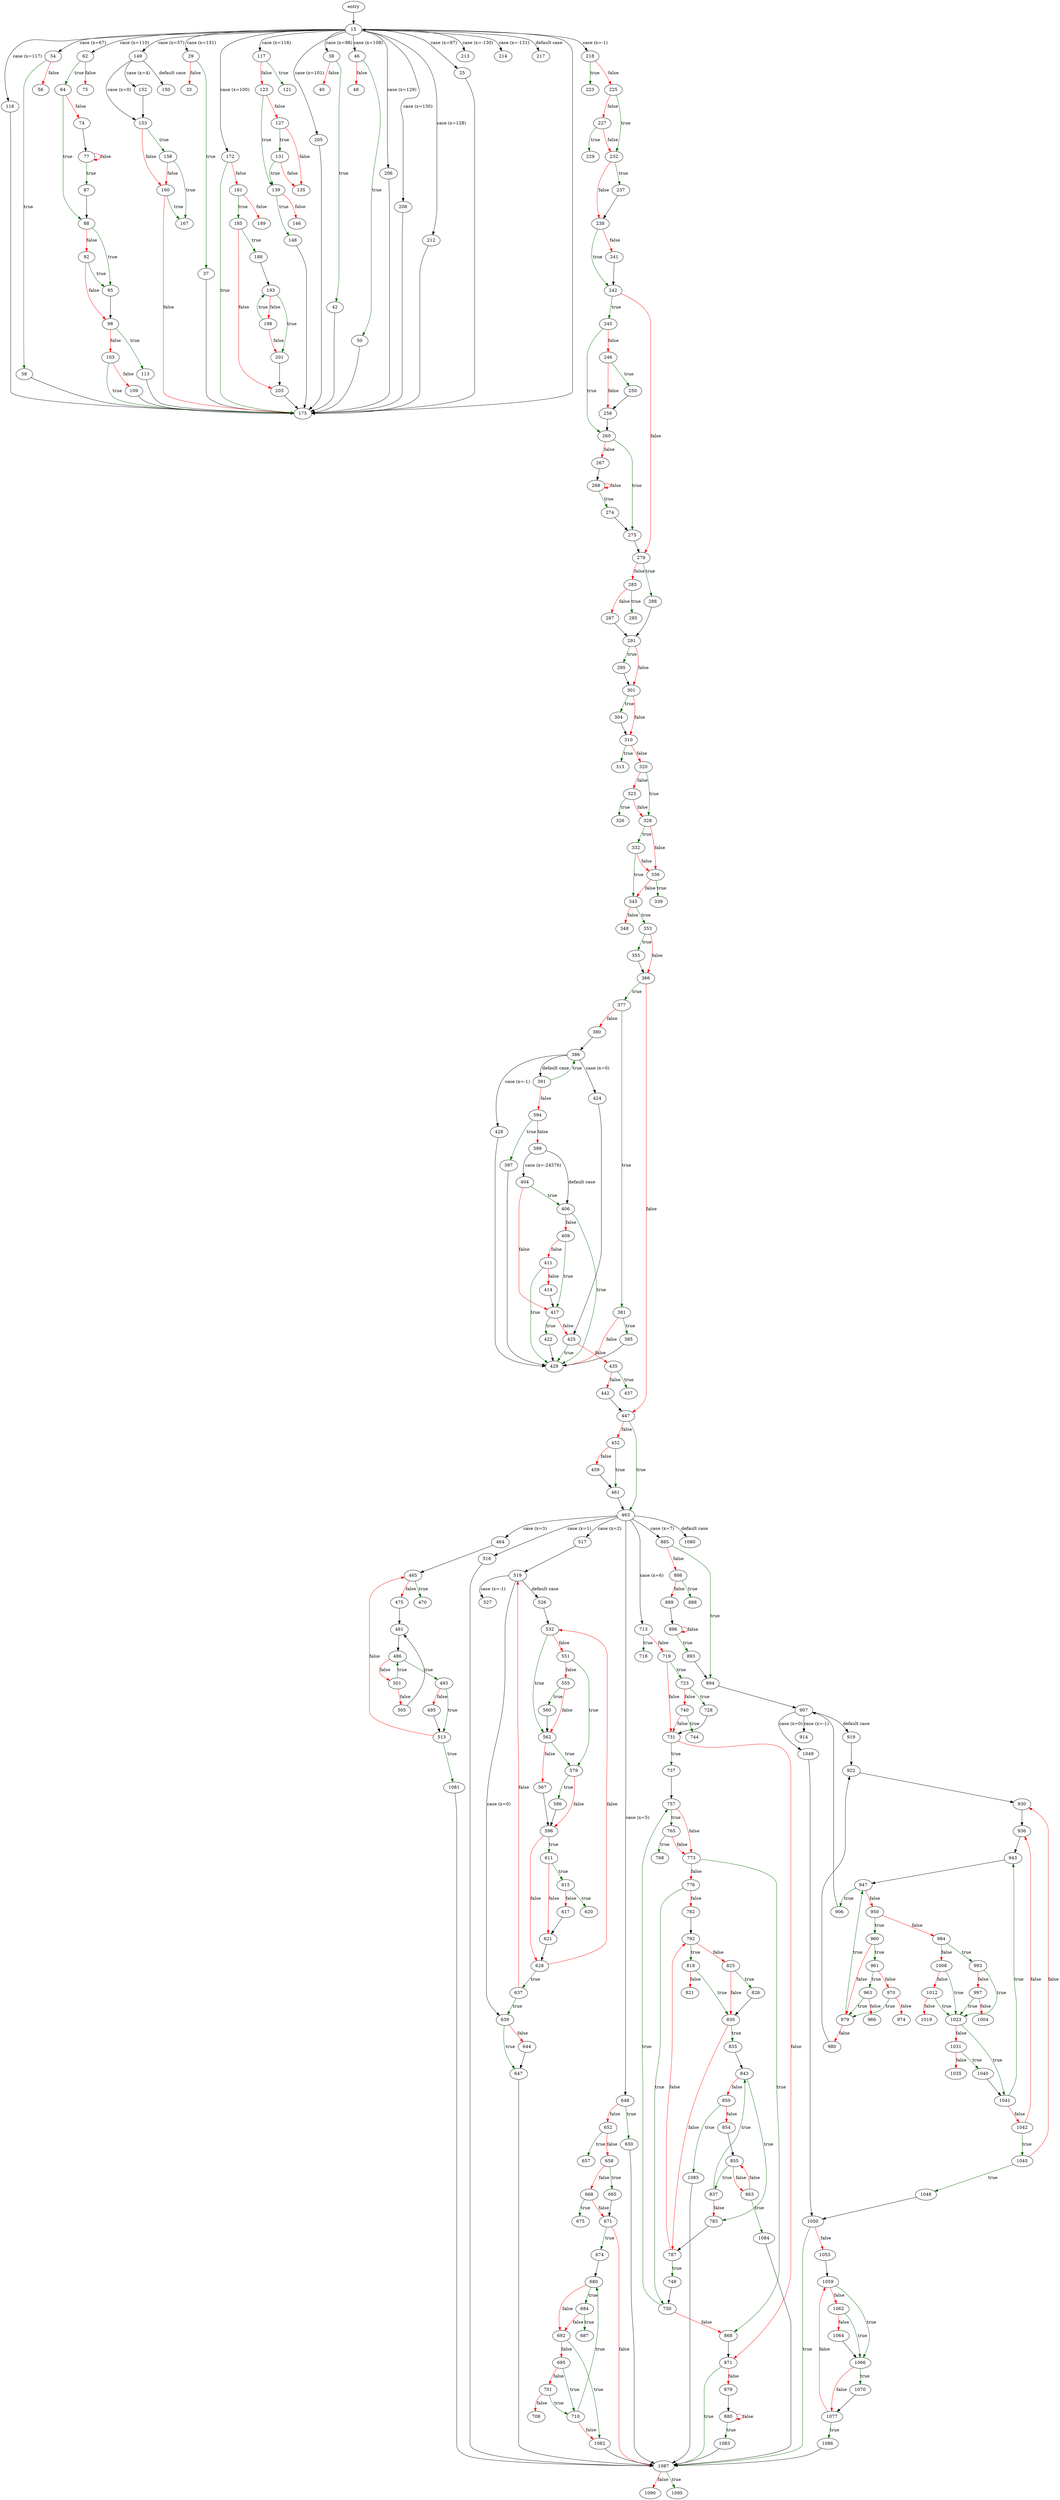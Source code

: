 digraph "main" {
	// Node definitions.
	2 [label=entry];
	15;
	25;
	29;
	33;
	37;
	38;
	40;
	42;
	46;
	48;
	50;
	54;
	56;
	58;
	62;
	64;
	74;
	75;
	77;
	87;
	88;
	92;
	95;
	98;
	103;
	109;
	113;
	116;
	117;
	121;
	123;
	127;
	131;
	135;
	139;
	146;
	148;
	149;
	150;
	152;
	153;
	158;
	160;
	167;
	172;
	175;
	181;
	185;
	188;
	189;
	193;
	198;
	201;
	203;
	205;
	206;
	208;
	212;
	213;
	214;
	217;
	218;
	223;
	225;
	227;
	229;
	232;
	237;
	238;
	241;
	242;
	245;
	246;
	250;
	258;
	260;
	267;
	268;
	274;
	275;
	279;
	283;
	285;
	287;
	288;
	291;
	295;
	301;
	304;
	310;
	313;
	320;
	323;
	326;
	328;
	332;
	336;
	339;
	345;
	348;
	353;
	355;
	366;
	377;
	380;
	381;
	385;
	386;
	391;
	394;
	397;
	399;
	404;
	406;
	409;
	411;
	414;
	417;
	422;
	424;
	425;
	428;
	429;
	435;
	437;
	442;
	447;
	452;
	459;
	461;
	463;
	464;
	465;
	470;
	475;
	481;
	486;
	493;
	495;
	501;
	505;
	513;
	516;
	517;
	519;
	526;
	527;
	532;
	551;
	555;
	560;
	562;
	567;
	579;
	586;
	596;
	611;
	615;
	617;
	620;
	621;
	628;
	637;
	639;
	644;
	647;
	648;
	650;
	652;
	657;
	658;
	665;
	668;
	671;
	674;
	675;
	680;
	684;
	687;
	692;
	695;
	701;
	708;
	710;
	713;
	718;
	719;
	723;
	728;
	731;
	737;
	740;
	744;
	749;
	750;
	757;
	765;
	768;
	773;
	776;
	782;
	783;
	787;
	792;
	818;
	821;
	825;
	826;
	830;
	835;
	837;
	843;
	850;
	854;
	855;
	863;
	868;
	871;
	879;
	880;
	885;
	886;
	888;
	889;
	893;
	894;
	896;
	906;
	907;
	914;
	919;
	922;
	930;
	936;
	943;
	947;
	950;
	960;
	961;
	963;
	966;
	970;
	974;
	979;
	980;
	984;
	993;
	997;
	1004;
	1008;
	1012;
	1019;
	1023;
	1031;
	1035;
	1040;
	1041;
	1042;
	1045;
	1048;
	1049;
	1050;
	1053;
	1059;
	1062;
	1064;
	1066;
	1070;
	1077;
	1080;
	1081;
	1082;
	1083;
	1084;
	1085;
	1086;
	1087;
	1090;
	1095;

	// Edge definitions.
	2 -> 15;
	15 -> 25 [label="case (x=97)"];
	15 -> 29 [label="case (x=131)"];
	15 -> 38 [label="case (x=98)"];
	15 -> 46 [label="case (x=108)"];
	15 -> 54 [label="case (x=67)"];
	15 -> 62 [label="case (x=110)"];
	15 -> 116 [label="case (x=117)"];
	15 -> 117 [label="case (x=116)"];
	15 -> 149 [label="case (x=57)"];
	15 -> 172 [label="case (x=100)"];
	15 -> 205 [label="case (x=101)"];
	15 -> 206 [label="case (x=129)"];
	15 -> 208 [label="case (x=130)"];
	15 -> 212 [label="case (x=128)"];
	15 -> 213 [label="case (x=-130)"];
	15 -> 214 [label="case (x=-131)"];
	15 -> 217 [label="default case"];
	15 -> 218 [label="case (x=-1)"];
	25 -> 175;
	29 -> 33 [
		color=red
		label=false
	];
	29 -> 37 [
		color=darkgreen
		label=true
	];
	37 -> 175;
	38 -> 40 [
		color=red
		label=false
	];
	38 -> 42 [
		color=darkgreen
		label=true
	];
	42 -> 175;
	46 -> 48 [
		color=red
		label=false
	];
	46 -> 50 [
		color=darkgreen
		label=true
	];
	50 -> 175;
	54 -> 56 [
		color=red
		label=false
	];
	54 -> 58 [
		color=darkgreen
		label=true
	];
	58 -> 175;
	62 -> 64 [
		color=darkgreen
		label=true
	];
	62 -> 75 [
		color=red
		label=false
	];
	64 -> 74 [
		color=red
		label=false
	];
	64 -> 88 [
		color=darkgreen
		label=true
	];
	74 -> 77;
	77 -> 77 [
		color=red
		label=false
	];
	77 -> 87 [
		color=darkgreen
		label=true
	];
	87 -> 88;
	88 -> 92 [
		color=red
		label=false
	];
	88 -> 95 [
		color=darkgreen
		label=true
	];
	92 -> 95 [
		color=darkgreen
		label=true
	];
	92 -> 98 [
		color=red
		label=false
	];
	95 -> 98;
	98 -> 103 [
		color=red
		label=false
	];
	98 -> 113 [
		color=darkgreen
		label=true
	];
	103 -> 109 [
		color=red
		label=false
	];
	103 -> 175 [
		color=darkgreen
		label=true
	];
	109 -> 175;
	113 -> 175;
	116 -> 175;
	117 -> 121 [
		color=darkgreen
		label=true
	];
	117 -> 123 [
		color=red
		label=false
	];
	123 -> 127 [
		color=red
		label=false
	];
	123 -> 139 [
		color=darkgreen
		label=true
	];
	127 -> 131 [
		color=darkgreen
		label=true
	];
	127 -> 135 [
		color=red
		label=false
	];
	131 -> 135 [
		color=red
		label=false
	];
	131 -> 139 [
		color=darkgreen
		label=true
	];
	139 -> 146 [
		color=red
		label=false
	];
	139 -> 148 [
		color=darkgreen
		label=true
	];
	148 -> 175;
	149 -> 150 [label="default case"];
	149 -> 152 [label="case (x=4)"];
	149 -> 153 [label="case (x=0)"];
	152 -> 153;
	153 -> 158 [
		color=darkgreen
		label=true
	];
	153 -> 160 [
		color=red
		label=false
	];
	158 -> 160 [
		color=red
		label=false
	];
	158 -> 167 [
		color=darkgreen
		label=true
	];
	160 -> 167 [
		color=darkgreen
		label=true
	];
	160 -> 175 [
		color=red
		label=false
	];
	172 -> 175 [
		color=darkgreen
		label=true
	];
	172 -> 181 [
		color=red
		label=false
	];
	175 -> 15;
	181 -> 185 [
		color=darkgreen
		label=true
	];
	181 -> 189 [
		color=red
		label=false
	];
	185 -> 188 [
		color=darkgreen
		label=true
	];
	185 -> 203 [
		color=red
		label=false
	];
	188 -> 193;
	193 -> 198 [
		color=red
		label=false
	];
	193 -> 201 [
		color=darkgreen
		label=true
	];
	198 -> 193 [
		color=darkgreen
		label=true
	];
	198 -> 201 [
		color=red
		label=false
	];
	201 -> 203;
	203 -> 175;
	205 -> 175;
	206 -> 175;
	208 -> 175;
	212 -> 175;
	218 -> 223 [
		color=darkgreen
		label=true
	];
	218 -> 225 [
		color=red
		label=false
	];
	225 -> 227 [
		color=red
		label=false
	];
	225 -> 232 [
		color=darkgreen
		label=true
	];
	227 -> 229 [
		color=darkgreen
		label=true
	];
	227 -> 232 [
		color=red
		label=false
	];
	232 -> 237 [
		color=darkgreen
		label=true
	];
	232 -> 238 [
		color=red
		label=false
	];
	237 -> 238;
	238 -> 241 [
		color=red
		label=false
	];
	238 -> 242 [
		color=darkgreen
		label=true
	];
	241 -> 242;
	242 -> 245 [
		color=darkgreen
		label=true
	];
	242 -> 279 [
		color=red
		label=false
	];
	245 -> 246 [
		color=red
		label=false
	];
	245 -> 260 [
		color=darkgreen
		label=true
	];
	246 -> 250 [
		color=darkgreen
		label=true
	];
	246 -> 258 [
		color=red
		label=false
	];
	250 -> 258;
	258 -> 260;
	260 -> 267 [
		color=red
		label=false
	];
	260 -> 275 [
		color=darkgreen
		label=true
	];
	267 -> 268;
	268 -> 268 [
		color=red
		label=false
	];
	268 -> 274 [
		color=darkgreen
		label=true
	];
	274 -> 275;
	275 -> 279;
	279 -> 283 [
		color=red
		label=false
	];
	279 -> 288 [
		color=darkgreen
		label=true
	];
	283 -> 285 [
		color=darkgreen
		label=true
	];
	283 -> 287 [
		color=red
		label=false
	];
	287 -> 291;
	288 -> 291;
	291 -> 295 [
		color=darkgreen
		label=true
	];
	291 -> 301 [
		color=red
		label=false
	];
	295 -> 301;
	301 -> 304 [
		color=darkgreen
		label=true
	];
	301 -> 310 [
		color=red
		label=false
	];
	304 -> 310;
	310 -> 313 [
		color=darkgreen
		label=true
	];
	310 -> 320 [
		color=red
		label=false
	];
	320 -> 323 [
		color=red
		label=false
	];
	320 -> 328 [
		color=darkgreen
		label=true
	];
	323 -> 326 [
		color=darkgreen
		label=true
	];
	323 -> 328 [
		color=red
		label=false
	];
	328 -> 332 [
		color=darkgreen
		label=true
	];
	328 -> 336 [
		color=red
		label=false
	];
	332 -> 336 [
		color=red
		label=false
	];
	332 -> 345 [
		color=darkgreen
		label=true
	];
	336 -> 339 [
		color=darkgreen
		label=true
	];
	336 -> 345 [
		color=red
		label=false
	];
	345 -> 348 [
		color=red
		label=false
	];
	345 -> 353 [
		color=darkgreen
		label=true
	];
	353 -> 355 [
		color=darkgreen
		label=true
	];
	353 -> 366 [
		color=red
		label=false
	];
	355 -> 366;
	366 -> 377 [
		color=darkgreen
		label=true
	];
	366 -> 447 [
		color=red
		label=false
	];
	377 -> 380 [
		color=red
		label=false
	];
	377 -> 381 [
		color=darkgreen
		label=true
	];
	380 -> 386;
	381 -> 385 [
		color=darkgreen
		label=true
	];
	381 -> 429 [
		color=red
		label=false
	];
	385 -> 429;
	386 -> 391 [label="default case"];
	386 -> 424 [label="case (x=0)"];
	386 -> 428 [label="case (x=-1)"];
	391 -> 386 [
		color=darkgreen
		label=true
	];
	391 -> 394 [
		color=red
		label=false
	];
	394 -> 397 [
		color=darkgreen
		label=true
	];
	394 -> 399 [
		color=red
		label=false
	];
	397 -> 429;
	399 -> 404 [label="case (x=-24576)"];
	399 -> 406 [label="default case"];
	404 -> 406 [
		color=darkgreen
		label=true
	];
	404 -> 417 [
		color=red
		label=false
	];
	406 -> 409 [
		color=red
		label=false
	];
	406 -> 429 [
		color=darkgreen
		label=true
	];
	409 -> 411 [
		color=red
		label=false
	];
	409 -> 417 [
		color=darkgreen
		label=true
	];
	411 -> 414 [
		color=red
		label=false
	];
	411 -> 429 [
		color=darkgreen
		label=true
	];
	414 -> 417;
	417 -> 422 [
		color=darkgreen
		label=true
	];
	417 -> 425 [
		color=red
		label=false
	];
	422 -> 429;
	424 -> 425;
	425 -> 429 [
		color=darkgreen
		label=true
	];
	425 -> 435 [
		color=red
		label=false
	];
	428 -> 429;
	435 -> 437 [
		color=darkgreen
		label=true
	];
	435 -> 442 [
		color=red
		label=false
	];
	442 -> 447;
	447 -> 452 [
		color=red
		label=false
	];
	447 -> 463 [
		color=darkgreen
		label=true
	];
	452 -> 459 [
		color=red
		label=false
	];
	452 -> 461 [
		color=darkgreen
		label=true
	];
	459 -> 461;
	461 -> 463;
	463 -> 464 [label="case (x=3)"];
	463 -> 516 [label="case (x=1)"];
	463 -> 517 [label="case (x=2)"];
	463 -> 648 [label="case (x=5)"];
	463 -> 713 [label="case (x=6)"];
	463 -> 885 [label="case (x=7)"];
	463 -> 1080 [label="default case"];
	464 -> 465;
	465 -> 470 [
		color=darkgreen
		label=true
	];
	465 -> 475 [
		color=red
		label=false
	];
	475 -> 481;
	481 -> 486;
	486 -> 493 [
		color=darkgreen
		label=true
	];
	486 -> 501 [
		color=red
		label=false
	];
	493 -> 495 [
		color=red
		label=false
	];
	493 -> 513 [
		color=darkgreen
		label=true
	];
	495 -> 513;
	501 -> 486 [
		color=darkgreen
		label=true
	];
	501 -> 505 [
		color=red
		label=false
	];
	505 -> 481;
	513 -> 465 [
		color=red
		label=false
	];
	513 -> 1081 [
		color=darkgreen
		label=true
	];
	516 -> 1087;
	517 -> 519;
	519 -> 526 [label="default case"];
	519 -> 527 [label="case (x=-1)"];
	519 -> 639 [label="case (x=0)"];
	526 -> 532;
	532 -> 551 [
		color=red
		label=false
	];
	532 -> 562 [
		color=darkgreen
		label=true
	];
	551 -> 555 [
		color=red
		label=false
	];
	551 -> 579 [
		color=darkgreen
		label=true
	];
	555 -> 560 [
		color=darkgreen
		label=true
	];
	555 -> 562 [
		color=red
		label=false
	];
	560 -> 562;
	562 -> 567 [
		color=red
		label=false
	];
	562 -> 579 [
		color=darkgreen
		label=true
	];
	567 -> 596;
	579 -> 586 [
		color=darkgreen
		label=true
	];
	579 -> 596 [
		color=red
		label=false
	];
	586 -> 596;
	596 -> 611 [
		color=darkgreen
		label=true
	];
	596 -> 628 [
		color=red
		label=false
	];
	611 -> 615 [
		color=darkgreen
		label=true
	];
	611 -> 621 [
		color=red
		label=false
	];
	615 -> 617 [
		color=red
		label=false
	];
	615 -> 620 [
		color=darkgreen
		label=true
	];
	617 -> 621;
	621 -> 628;
	628 -> 532 [
		color=red
		label=false
	];
	628 -> 637 [
		color=darkgreen
		label=true
	];
	637 -> 519 [
		color=red
		label=false
	];
	637 -> 639 [
		color=darkgreen
		label=true
	];
	639 -> 644 [
		color=red
		label=false
	];
	639 -> 647 [
		color=darkgreen
		label=true
	];
	644 -> 647;
	647 -> 1087;
	648 -> 650 [
		color=darkgreen
		label=true
	];
	648 -> 652 [
		color=red
		label=false
	];
	650 -> 1087;
	652 -> 657 [
		color=darkgreen
		label=true
	];
	652 -> 658 [
		color=red
		label=false
	];
	658 -> 665 [
		color=darkgreen
		label=true
	];
	658 -> 668 [
		color=red
		label=false
	];
	665 -> 671;
	668 -> 671 [
		color=red
		label=false
	];
	668 -> 675 [
		color=darkgreen
		label=true
	];
	671 -> 674 [
		color=darkgreen
		label=true
	];
	671 -> 1087 [
		color=red
		label=false
	];
	674 -> 680;
	680 -> 684 [
		color=darkgreen
		label=true
	];
	680 -> 692 [
		color=red
		label=false
	];
	684 -> 687 [
		color=darkgreen
		label=true
	];
	684 -> 692 [
		color=red
		label=false
	];
	692 -> 695 [
		color=red
		label=false
	];
	692 -> 1082 [
		color=darkgreen
		label=true
	];
	695 -> 701 [
		color=red
		label=false
	];
	695 -> 710 [
		color=darkgreen
		label=true
	];
	701 -> 708 [
		color=red
		label=false
	];
	701 -> 710 [
		color=darkgreen
		label=true
	];
	710 -> 680 [
		color=darkgreen
		label=true
	];
	710 -> 1082 [
		color=red
		label=false
	];
	713 -> 718 [
		color=darkgreen
		label=true
	];
	713 -> 719 [
		color=red
		label=false
	];
	719 -> 723 [
		color=darkgreen
		label=true
	];
	719 -> 731 [
		color=red
		label=false
	];
	723 -> 728 [
		color=darkgreen
		label=true
	];
	723 -> 740 [
		color=red
		label=false
	];
	728 -> 731;
	731 -> 737 [
		color=darkgreen
		label=true
	];
	731 -> 871 [
		color=red
		label=false
	];
	737 -> 757;
	740 -> 731 [
		color=red
		label=false
	];
	740 -> 744 [
		color=darkgreen
		label=true
	];
	749 -> 750;
	750 -> 757 [
		color=darkgreen
		label=true
	];
	750 -> 868 [
		color=red
		label=false
	];
	757 -> 765 [
		color=darkgreen
		label=true
	];
	757 -> 773 [
		color=red
		label=false
	];
	765 -> 768 [
		color=darkgreen
		label=true
	];
	765 -> 773 [
		color=red
		label=false
	];
	773 -> 776 [
		color=red
		label=false
	];
	773 -> 868 [
		color=darkgreen
		label=true
	];
	776 -> 750 [
		color=darkgreen
		label=true
	];
	776 -> 782 [
		color=red
		label=false
	];
	782 -> 792;
	783 -> 787;
	787 -> 749 [
		color=darkgreen
		label=true
	];
	787 -> 792 [
		color=red
		label=false
	];
	792 -> 818 [
		color=darkgreen
		label=true
	];
	792 -> 825 [
		color=red
		label=false
	];
	818 -> 821 [
		color=red
		label=false
	];
	818 -> 830 [
		color=darkgreen
		label=true
	];
	825 -> 826 [
		color=darkgreen
		label=true
	];
	825 -> 830 [
		color=red
		label=false
	];
	826 -> 830;
	830 -> 787 [
		color=red
		label=false
	];
	830 -> 835 [
		color=darkgreen
		label=true
	];
	835 -> 843;
	837 -> 783 [
		color=red
		label=false
	];
	837 -> 843 [
		color=darkgreen
		label=true
	];
	843 -> 783 [
		color=darkgreen
		label=true
	];
	843 -> 850 [
		color=red
		label=false
	];
	850 -> 854 [
		color=red
		label=false
	];
	850 -> 1085 [
		color=darkgreen
		label=true
	];
	854 -> 855;
	855 -> 837 [
		color=darkgreen
		label=true
	];
	855 -> 863 [
		color=red
		label=false
	];
	863 -> 855 [
		color=red
		label=false
	];
	863 -> 1084 [
		color=darkgreen
		label=true
	];
	868 -> 871;
	871 -> 879 [
		color=red
		label=false
	];
	871 -> 1087 [
		color=darkgreen
		label=true
	];
	879 -> 880;
	880 -> 880 [
		color=red
		label=false
	];
	880 -> 1083 [
		color=darkgreen
		label=true
	];
	885 -> 886 [
		color=red
		label=false
	];
	885 -> 894 [
		color=darkgreen
		label=true
	];
	886 -> 888 [
		color=darkgreen
		label=true
	];
	886 -> 889 [
		color=red
		label=false
	];
	889 -> 896;
	893 -> 894;
	894 -> 907;
	896 -> 893 [
		color=darkgreen
		label=true
	];
	896 -> 896 [
		color=red
		label=false
	];
	906 -> 907;
	907 -> 914 [label="case (x=-1)"];
	907 -> 919 [label="default case"];
	907 -> 1049 [label="case (x=0)"];
	919 -> 922;
	922 -> 930;
	930 -> 936;
	936 -> 943;
	943 -> 947;
	947 -> 906 [
		color=darkgreen
		label=true
	];
	947 -> 950 [
		color=red
		label=false
	];
	950 -> 960 [
		color=darkgreen
		label=true
	];
	950 -> 984 [
		color=red
		label=false
	];
	960 -> 961 [
		color=darkgreen
		label=true
	];
	960 -> 979 [
		color=red
		label=false
	];
	961 -> 963 [
		color=darkgreen
		label=true
	];
	961 -> 970 [
		color=red
		label=false
	];
	963 -> 966 [
		color=red
		label=false
	];
	963 -> 979 [
		color=darkgreen
		label=true
	];
	970 -> 974 [
		color=red
		label=false
	];
	970 -> 979 [
		color=darkgreen
		label=true
	];
	979 -> 947 [
		color=darkgreen
		label=true
	];
	979 -> 980 [
		color=red
		label=false
	];
	980 -> 922;
	984 -> 993 [
		color=darkgreen
		label=true
	];
	984 -> 1008 [
		color=red
		label=false
	];
	993 -> 997 [
		color=red
		label=false
	];
	993 -> 1023 [
		color=darkgreen
		label=true
	];
	997 -> 1004 [
		color=red
		label=false
	];
	997 -> 1023 [
		color=darkgreen
		label=true
	];
	1008 -> 1012 [
		color=red
		label=false
	];
	1008 -> 1023 [
		color=darkgreen
		label=true
	];
	1012 -> 1019 [
		color=red
		label=false
	];
	1012 -> 1023 [
		color=darkgreen
		label=true
	];
	1023 -> 1031 [
		color=red
		label=false
	];
	1023 -> 1041 [
		color=darkgreen
		label=true
	];
	1031 -> 1035 [
		color=red
		label=false
	];
	1031 -> 1040 [
		color=darkgreen
		label=true
	];
	1040 -> 1041;
	1041 -> 943 [
		color=darkgreen
		label=true
	];
	1041 -> 1042 [
		color=red
		label=false
	];
	1042 -> 936 [
		color=red
		label=false
	];
	1042 -> 1045 [
		color=darkgreen
		label=true
	];
	1045 -> 930 [
		color=red
		label=false
	];
	1045 -> 1048 [
		color=darkgreen
		label=true
	];
	1048 -> 1050;
	1049 -> 1050;
	1050 -> 1053 [
		color=red
		label=false
	];
	1050 -> 1087 [
		color=darkgreen
		label=true
	];
	1053 -> 1059;
	1059 -> 1062 [
		color=red
		label=false
	];
	1059 -> 1066 [
		color=darkgreen
		label=true
	];
	1062 -> 1064 [
		color=red
		label=false
	];
	1062 -> 1066 [
		color=darkgreen
		label=true
	];
	1064 -> 1066;
	1066 -> 1070 [
		color=darkgreen
		label=true
	];
	1066 -> 1077 [
		color=red
		label=false
	];
	1070 -> 1077;
	1077 -> 1059 [
		color=red
		label=false
	];
	1077 -> 1086 [
		color=darkgreen
		label=true
	];
	1081 -> 1087;
	1082 -> 1087;
	1083 -> 1087;
	1084 -> 1087;
	1085 -> 1087;
	1086 -> 1087;
	1087 -> 1090 [
		color=red
		label=false
	];
	1087 -> 1095 [
		color=darkgreen
		label=true
	];
}